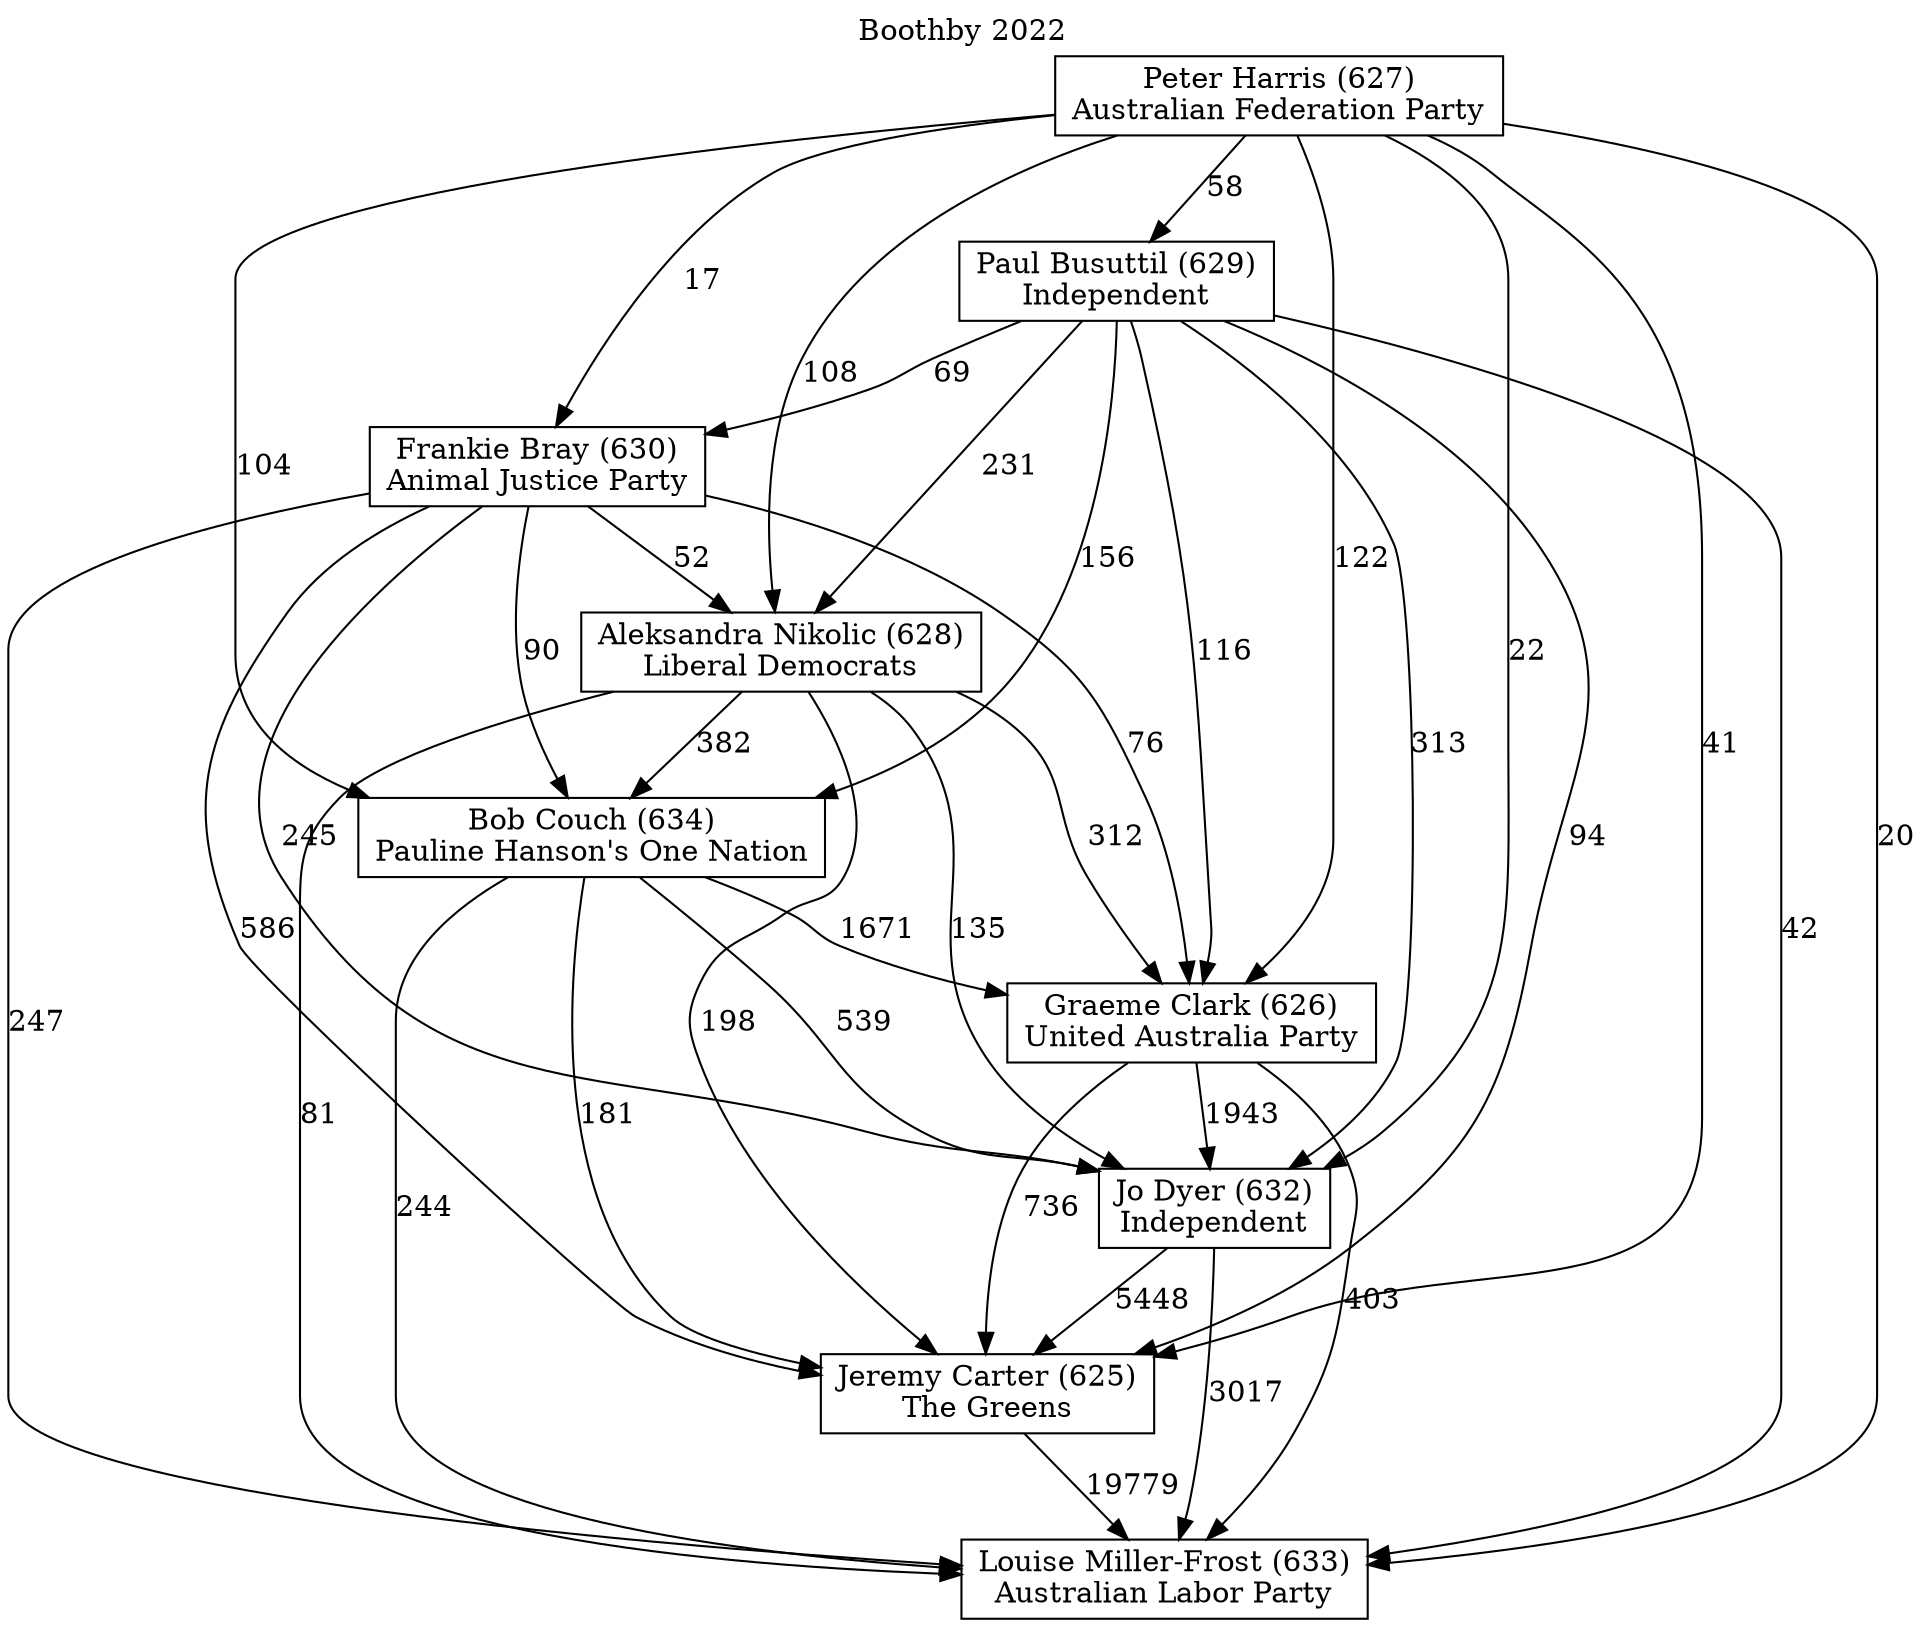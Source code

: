 // House preference flow
digraph "Louise Miller-Frost (633)_Boothby_2022" {
	graph [label="Boothby 2022" labelloc=t mclimit=10]
	node [shape=box]
	"Frankie Bray (630)" [label="Frankie Bray (630)
Animal Justice Party"]
	"Aleksandra Nikolic (628)" [label="Aleksandra Nikolic (628)
Liberal Democrats"]
	"Jo Dyer (632)" [label="Jo Dyer (632)
Independent"]
	"Louise Miller-Frost (633)" [label="Louise Miller-Frost (633)
Australian Labor Party"]
	"Graeme Clark (626)" [label="Graeme Clark (626)
United Australia Party"]
	"Bob Couch (634)" [label="Bob Couch (634)
Pauline Hanson's One Nation"]
	"Peter Harris (627)" [label="Peter Harris (627)
Australian Federation Party"]
	"Paul Busuttil (629)" [label="Paul Busuttil (629)
Independent"]
	"Jeremy Carter (625)" [label="Jeremy Carter (625)
The Greens"]
	"Peter Harris (627)" -> "Frankie Bray (630)" [label=17]
	"Paul Busuttil (629)" -> "Jeremy Carter (625)" [label=94]
	"Aleksandra Nikolic (628)" -> "Bob Couch (634)" [label=382]
	"Paul Busuttil (629)" -> "Jo Dyer (632)" [label=313]
	"Jo Dyer (632)" -> "Louise Miller-Frost (633)" [label=3017]
	"Graeme Clark (626)" -> "Jeremy Carter (625)" [label=736]
	"Frankie Bray (630)" -> "Jeremy Carter (625)" [label=586]
	"Peter Harris (627)" -> "Graeme Clark (626)" [label=122]
	"Frankie Bray (630)" -> "Graeme Clark (626)" [label=76]
	"Frankie Bray (630)" -> "Jo Dyer (632)" [label=245]
	"Paul Busuttil (629)" -> "Bob Couch (634)" [label=156]
	"Graeme Clark (626)" -> "Louise Miller-Frost (633)" [label=403]
	"Peter Harris (627)" -> "Paul Busuttil (629)" [label=58]
	"Paul Busuttil (629)" -> "Louise Miller-Frost (633)" [label=42]
	"Peter Harris (627)" -> "Jo Dyer (632)" [label=22]
	"Peter Harris (627)" -> "Aleksandra Nikolic (628)" [label=108]
	"Peter Harris (627)" -> "Jeremy Carter (625)" [label=41]
	"Peter Harris (627)" -> "Bob Couch (634)" [label=104]
	"Aleksandra Nikolic (628)" -> "Louise Miller-Frost (633)" [label=81]
	"Paul Busuttil (629)" -> "Aleksandra Nikolic (628)" [label=231]
	"Frankie Bray (630)" -> "Louise Miller-Frost (633)" [label=247]
	"Bob Couch (634)" -> "Jeremy Carter (625)" [label=181]
	"Aleksandra Nikolic (628)" -> "Jo Dyer (632)" [label=135]
	"Aleksandra Nikolic (628)" -> "Graeme Clark (626)" [label=312]
	"Peter Harris (627)" -> "Louise Miller-Frost (633)" [label=20]
	"Bob Couch (634)" -> "Jo Dyer (632)" [label=539]
	"Frankie Bray (630)" -> "Aleksandra Nikolic (628)" [label=52]
	"Jeremy Carter (625)" -> "Louise Miller-Frost (633)" [label=19779]
	"Jo Dyer (632)" -> "Jeremy Carter (625)" [label=5448]
	"Bob Couch (634)" -> "Louise Miller-Frost (633)" [label=244]
	"Bob Couch (634)" -> "Graeme Clark (626)" [label=1671]
	"Frankie Bray (630)" -> "Bob Couch (634)" [label=90]
	"Paul Busuttil (629)" -> "Graeme Clark (626)" [label=116]
	"Graeme Clark (626)" -> "Jo Dyer (632)" [label=1943]
	"Paul Busuttil (629)" -> "Frankie Bray (630)" [label=69]
	"Aleksandra Nikolic (628)" -> "Jeremy Carter (625)" [label=198]
}
